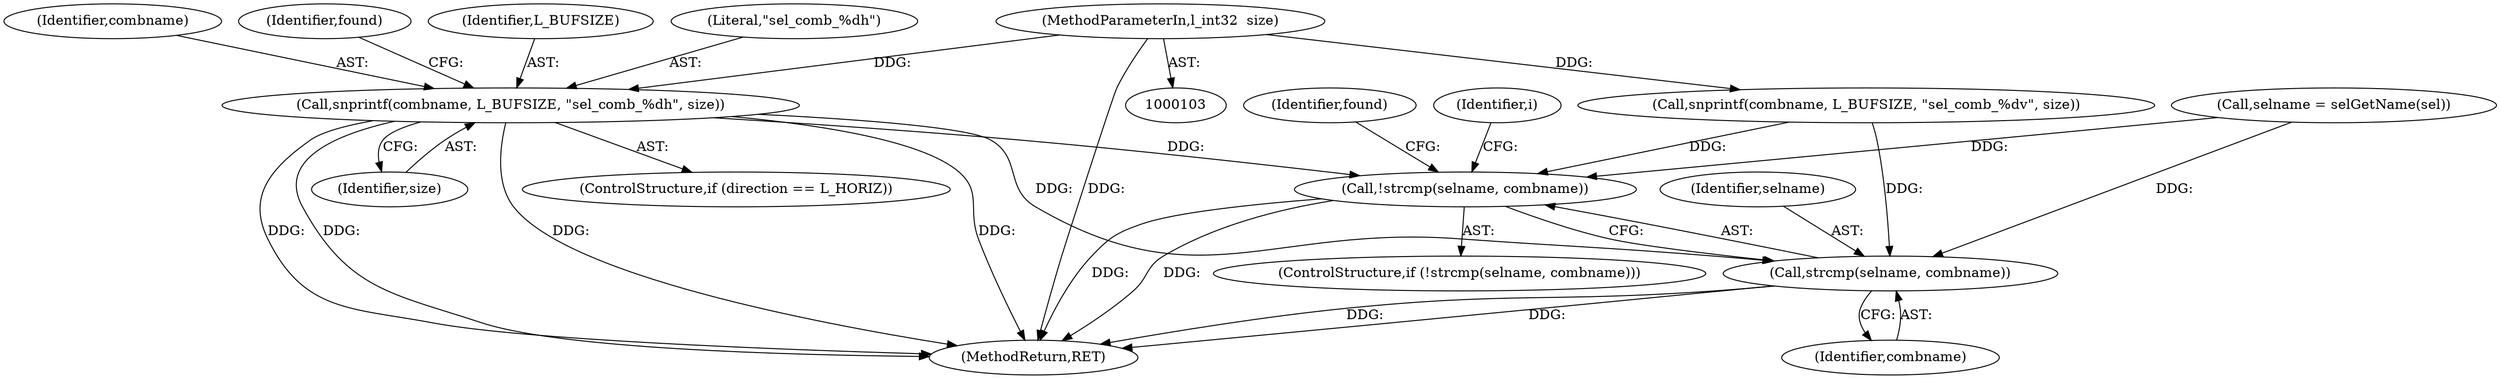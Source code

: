 digraph "0_leptonica_ee301cb2029db8a6289c5295daa42bba7715e99a_7@API" {
"1000147" [label="(Call,snprintf(combname, L_BUFSIZE, \"sel_comb_%dh\", size))"];
"1000105" [label="(MethodParameterIn,l_int32  size)"];
"1000202" [label="(Call,!strcmp(selname, combname))"];
"1000203" [label="(Call,strcmp(selname, combname))"];
"1000197" [label="(Call,selname = selGetName(sel))"];
"1000147" [label="(Call,snprintf(combname, L_BUFSIZE, \"sel_comb_%dh\", size))"];
"1000208" [label="(Identifier,found)"];
"1000201" [label="(ControlStructure,if (!strcmp(selname, combname)))"];
"1000150" [label="(Literal,\"sel_comb_%dh\")"];
"1000203" [label="(Call,strcmp(selname, combname))"];
"1000148" [label="(Identifier,combname)"];
"1000159" [label="(Identifier,found)"];
"1000202" [label="(Call,!strcmp(selname, combname))"];
"1000143" [label="(ControlStructure,if (direction == L_HORIZ))"];
"1000173" [label="(Identifier,i)"];
"1000149" [label="(Identifier,L_BUFSIZE)"];
"1000205" [label="(Identifier,combname)"];
"1000224" [label="(MethodReturn,RET)"];
"1000204" [label="(Identifier,selname)"];
"1000153" [label="(Call,snprintf(combname, L_BUFSIZE, \"sel_comb_%dv\", size))"];
"1000105" [label="(MethodParameterIn,l_int32  size)"];
"1000151" [label="(Identifier,size)"];
"1000147" -> "1000143"  [label="AST: "];
"1000147" -> "1000151"  [label="CFG: "];
"1000148" -> "1000147"  [label="AST: "];
"1000149" -> "1000147"  [label="AST: "];
"1000150" -> "1000147"  [label="AST: "];
"1000151" -> "1000147"  [label="AST: "];
"1000159" -> "1000147"  [label="CFG: "];
"1000147" -> "1000224"  [label="DDG: "];
"1000147" -> "1000224"  [label="DDG: "];
"1000147" -> "1000224"  [label="DDG: "];
"1000147" -> "1000224"  [label="DDG: "];
"1000105" -> "1000147"  [label="DDG: "];
"1000147" -> "1000202"  [label="DDG: "];
"1000147" -> "1000203"  [label="DDG: "];
"1000105" -> "1000103"  [label="AST: "];
"1000105" -> "1000224"  [label="DDG: "];
"1000105" -> "1000153"  [label="DDG: "];
"1000202" -> "1000201"  [label="AST: "];
"1000202" -> "1000203"  [label="CFG: "];
"1000203" -> "1000202"  [label="AST: "];
"1000208" -> "1000202"  [label="CFG: "];
"1000173" -> "1000202"  [label="CFG: "];
"1000202" -> "1000224"  [label="DDG: "];
"1000202" -> "1000224"  [label="DDG: "];
"1000197" -> "1000202"  [label="DDG: "];
"1000153" -> "1000202"  [label="DDG: "];
"1000203" -> "1000205"  [label="CFG: "];
"1000204" -> "1000203"  [label="AST: "];
"1000205" -> "1000203"  [label="AST: "];
"1000203" -> "1000224"  [label="DDG: "];
"1000203" -> "1000224"  [label="DDG: "];
"1000197" -> "1000203"  [label="DDG: "];
"1000153" -> "1000203"  [label="DDG: "];
}
